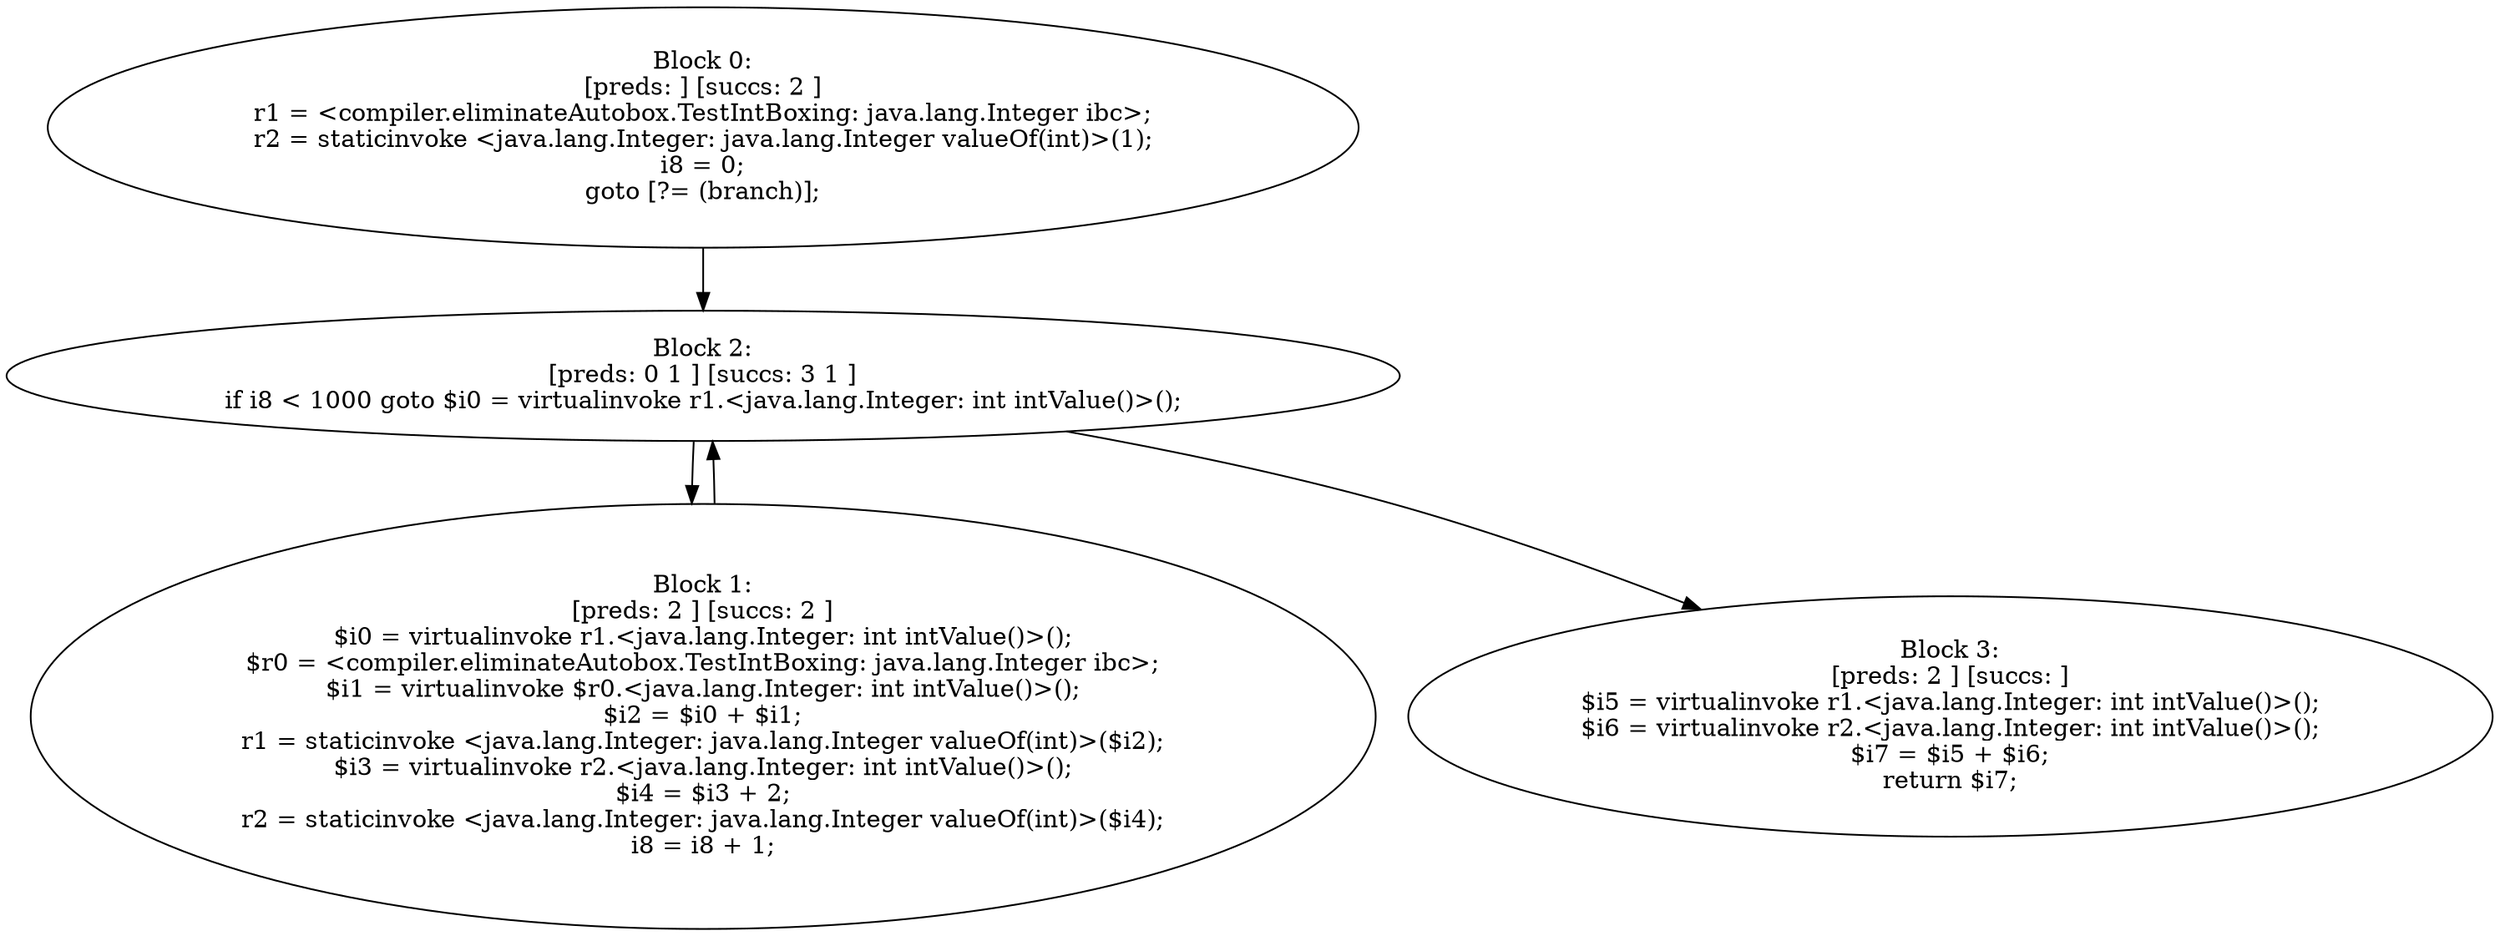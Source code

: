 digraph "unitGraph" {
    "Block 0:
[preds: ] [succs: 2 ]
r1 = <compiler.eliminateAutobox.TestIntBoxing: java.lang.Integer ibc>;
r2 = staticinvoke <java.lang.Integer: java.lang.Integer valueOf(int)>(1);
i8 = 0;
goto [?= (branch)];
"
    "Block 1:
[preds: 2 ] [succs: 2 ]
$i0 = virtualinvoke r1.<java.lang.Integer: int intValue()>();
$r0 = <compiler.eliminateAutobox.TestIntBoxing: java.lang.Integer ibc>;
$i1 = virtualinvoke $r0.<java.lang.Integer: int intValue()>();
$i2 = $i0 + $i1;
r1 = staticinvoke <java.lang.Integer: java.lang.Integer valueOf(int)>($i2);
$i3 = virtualinvoke r2.<java.lang.Integer: int intValue()>();
$i4 = $i3 + 2;
r2 = staticinvoke <java.lang.Integer: java.lang.Integer valueOf(int)>($i4);
i8 = i8 + 1;
"
    "Block 2:
[preds: 0 1 ] [succs: 3 1 ]
if i8 < 1000 goto $i0 = virtualinvoke r1.<java.lang.Integer: int intValue()>();
"
    "Block 3:
[preds: 2 ] [succs: ]
$i5 = virtualinvoke r1.<java.lang.Integer: int intValue()>();
$i6 = virtualinvoke r2.<java.lang.Integer: int intValue()>();
$i7 = $i5 + $i6;
return $i7;
"
    "Block 0:
[preds: ] [succs: 2 ]
r1 = <compiler.eliminateAutobox.TestIntBoxing: java.lang.Integer ibc>;
r2 = staticinvoke <java.lang.Integer: java.lang.Integer valueOf(int)>(1);
i8 = 0;
goto [?= (branch)];
"->"Block 2:
[preds: 0 1 ] [succs: 3 1 ]
if i8 < 1000 goto $i0 = virtualinvoke r1.<java.lang.Integer: int intValue()>();
";
    "Block 1:
[preds: 2 ] [succs: 2 ]
$i0 = virtualinvoke r1.<java.lang.Integer: int intValue()>();
$r0 = <compiler.eliminateAutobox.TestIntBoxing: java.lang.Integer ibc>;
$i1 = virtualinvoke $r0.<java.lang.Integer: int intValue()>();
$i2 = $i0 + $i1;
r1 = staticinvoke <java.lang.Integer: java.lang.Integer valueOf(int)>($i2);
$i3 = virtualinvoke r2.<java.lang.Integer: int intValue()>();
$i4 = $i3 + 2;
r2 = staticinvoke <java.lang.Integer: java.lang.Integer valueOf(int)>($i4);
i8 = i8 + 1;
"->"Block 2:
[preds: 0 1 ] [succs: 3 1 ]
if i8 < 1000 goto $i0 = virtualinvoke r1.<java.lang.Integer: int intValue()>();
";
    "Block 2:
[preds: 0 1 ] [succs: 3 1 ]
if i8 < 1000 goto $i0 = virtualinvoke r1.<java.lang.Integer: int intValue()>();
"->"Block 3:
[preds: 2 ] [succs: ]
$i5 = virtualinvoke r1.<java.lang.Integer: int intValue()>();
$i6 = virtualinvoke r2.<java.lang.Integer: int intValue()>();
$i7 = $i5 + $i6;
return $i7;
";
    "Block 2:
[preds: 0 1 ] [succs: 3 1 ]
if i8 < 1000 goto $i0 = virtualinvoke r1.<java.lang.Integer: int intValue()>();
"->"Block 1:
[preds: 2 ] [succs: 2 ]
$i0 = virtualinvoke r1.<java.lang.Integer: int intValue()>();
$r0 = <compiler.eliminateAutobox.TestIntBoxing: java.lang.Integer ibc>;
$i1 = virtualinvoke $r0.<java.lang.Integer: int intValue()>();
$i2 = $i0 + $i1;
r1 = staticinvoke <java.lang.Integer: java.lang.Integer valueOf(int)>($i2);
$i3 = virtualinvoke r2.<java.lang.Integer: int intValue()>();
$i4 = $i3 + 2;
r2 = staticinvoke <java.lang.Integer: java.lang.Integer valueOf(int)>($i4);
i8 = i8 + 1;
";
}
